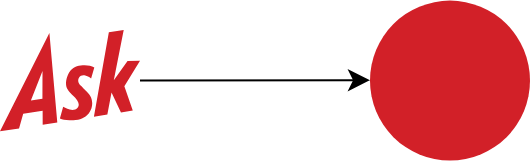 <mxfile version="23.0.2" type="github">
  <diagram name="Page-1" id="gBym16xAkiYV4ScmXRbI">
    <mxGraphModel dx="708" dy="687" grid="1" gridSize="10" guides="1" tooltips="1" connect="1" arrows="1" fold="1" page="1" pageScale="1" pageWidth="827" pageHeight="1169" math="0" shadow="0">
      <root>
        <mxCell id="0" />
        <mxCell id="1" parent="0" />
        <mxCell id="ahTqEns1BmADJRp_-EBT-2" value="" style="edgeStyle=none;curved=1;rounded=0;orthogonalLoop=1;jettySize=auto;html=1;fontSize=12;startSize=8;endSize=8;" edge="1" parent="1" source="TKY2OSSl6rte7yTIFCpN-1" target="ahTqEns1BmADJRp_-EBT-1">
          <mxGeometry relative="1" as="geometry" />
        </mxCell>
        <mxCell id="TKY2OSSl6rte7yTIFCpN-1" value="" style="dashed=0;outlineConnect=0;html=1;align=center;labelPosition=center;verticalLabelPosition=bottom;verticalAlign=top;shape=mxgraph.weblogos.ask;fillColor=#D22028;strokeColor=none" parent="1" vertex="1">
          <mxGeometry x="220" y="320" width="70" height="50.6" as="geometry" />
        </mxCell>
        <mxCell id="ahTqEns1BmADJRp_-EBT-1" value="" style="ellipse;whiteSpace=wrap;html=1;verticalAlign=top;fillColor=#D22028;strokeColor=none;dashed=0;" vertex="1" parent="1">
          <mxGeometry x="405" y="305.3" width="80" height="80" as="geometry" />
        </mxCell>
      </root>
    </mxGraphModel>
  </diagram>
</mxfile>
